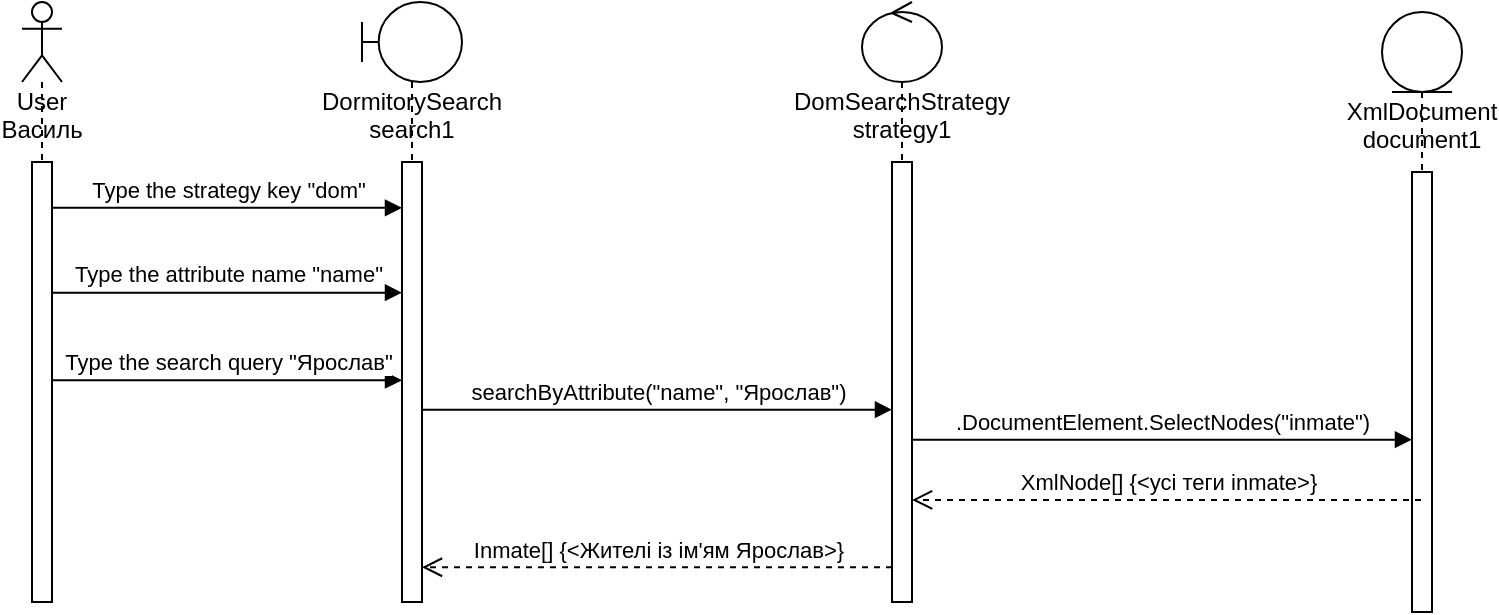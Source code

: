 <mxfile version="20.5.3" type="github"><diagram id="sZhpZpF25-qgMvBxShnq" name="Page-1"><mxGraphModel dx="275" dy="582" grid="1" gridSize="10" guides="1" tooltips="1" connect="1" arrows="1" fold="1" page="1" pageScale="1" pageWidth="827" pageHeight="1169" math="0" shadow="0"><root><mxCell id="0"/><mxCell id="1" parent="0"/><mxCell id="O87e_DDybgvRV85cyPPm-1" value="User Василь" style="shape=umlLifeline;participant=umlActor;perimeter=lifelinePerimeter;whiteSpace=wrap;html=1;container=1;collapsible=0;recursiveResize=0;verticalAlign=top;spacingTop=36;outlineConnect=0;" parent="1" vertex="1"><mxGeometry x="890" y="60" width="20" height="300" as="geometry"/></mxCell><mxCell id="O87e_DDybgvRV85cyPPm-2" value="" style="html=1;points=[];perimeter=orthogonalPerimeter;" parent="O87e_DDybgvRV85cyPPm-1" vertex="1"><mxGeometry x="5" y="80" width="10" height="220" as="geometry"/></mxCell><mxCell id="O87e_DDybgvRV85cyPPm-3" value="DormitorySearch search1" style="shape=umlLifeline;participant=umlBoundary;perimeter=lifelinePerimeter;whiteSpace=wrap;html=1;container=1;collapsible=0;recursiveResize=0;verticalAlign=top;spacingTop=36;outlineConnect=0;" parent="1" vertex="1"><mxGeometry x="1060" y="60" width="50" height="300" as="geometry"/></mxCell><mxCell id="O87e_DDybgvRV85cyPPm-4" value="" style="html=1;points=[];perimeter=orthogonalPerimeter;" parent="O87e_DDybgvRV85cyPPm-3" vertex="1"><mxGeometry x="20" y="80" width="10" height="220" as="geometry"/></mxCell><mxCell id="O87e_DDybgvRV85cyPPm-5" value="DomSearchStrategy strategy1" style="shape=umlLifeline;participant=umlControl;perimeter=lifelinePerimeter;whiteSpace=wrap;html=1;container=1;collapsible=0;recursiveResize=0;verticalAlign=top;spacingTop=36;outlineConnect=0;" parent="1" vertex="1"><mxGeometry x="1310" y="60" width="40" height="300" as="geometry"/></mxCell><mxCell id="O87e_DDybgvRV85cyPPm-6" value="" style="html=1;points=[];perimeter=orthogonalPerimeter;" parent="O87e_DDybgvRV85cyPPm-5" vertex="1"><mxGeometry x="15" y="80" width="10" height="220" as="geometry"/></mxCell><mxCell id="O87e_DDybgvRV85cyPPm-7" value="&lt;span style=&quot;text-align: left;&quot;&gt;XmlDocument document1&lt;/span&gt;" style="shape=umlLifeline;participant=umlEntity;perimeter=lifelinePerimeter;whiteSpace=wrap;html=1;container=1;collapsible=0;recursiveResize=0;verticalAlign=top;spacingTop=36;outlineConnect=0;" parent="1" vertex="1"><mxGeometry x="1570" y="65" width="40" height="300" as="geometry"/></mxCell><mxCell id="O87e_DDybgvRV85cyPPm-8" value="" style="html=1;points=[];perimeter=orthogonalPerimeter;" parent="O87e_DDybgvRV85cyPPm-7" vertex="1"><mxGeometry x="15" y="80" width="10" height="220" as="geometry"/></mxCell><mxCell id="O87e_DDybgvRV85cyPPm-9" value="Type the strategy key &quot;dom&quot;" style="html=1;verticalAlign=bottom;endArrow=block;rounded=0;exitX=1;exitY=0.104;exitDx=0;exitDy=0;exitPerimeter=0;" parent="1" source="O87e_DDybgvRV85cyPPm-2" target="O87e_DDybgvRV85cyPPm-4" edge="1"><mxGeometry width="80" relative="1" as="geometry"><mxPoint x="910" y="163" as="sourcePoint"/><mxPoint x="1070" y="160" as="targetPoint"/></mxGeometry></mxCell><mxCell id="O87e_DDybgvRV85cyPPm-10" value="Type the attribute name &quot;name&quot;" style="html=1;verticalAlign=bottom;endArrow=block;rounded=0;exitX=1;exitY=0.297;exitDx=0;exitDy=0;exitPerimeter=0;" parent="1" source="O87e_DDybgvRV85cyPPm-2" target="O87e_DDybgvRV85cyPPm-4" edge="1"><mxGeometry width="80" relative="1" as="geometry"><mxPoint x="990" y="160" as="sourcePoint"/><mxPoint x="1070" y="160" as="targetPoint"/></mxGeometry></mxCell><mxCell id="O87e_DDybgvRV85cyPPm-11" value="Type the search query &quot;Ярослав&quot;" style="html=1;verticalAlign=bottom;endArrow=block;rounded=0;exitX=1.002;exitY=0.496;exitDx=0;exitDy=0;exitPerimeter=0;" parent="1" source="O87e_DDybgvRV85cyPPm-2" target="O87e_DDybgvRV85cyPPm-4" edge="1"><mxGeometry width="80" relative="1" as="geometry"><mxPoint x="990" y="160" as="sourcePoint"/><mxPoint x="1070" y="160" as="targetPoint"/></mxGeometry></mxCell><mxCell id="O87e_DDybgvRV85cyPPm-12" value="searchByAttribute(&quot;name&quot;, &quot;Ярослав&quot;)" style="html=1;verticalAlign=bottom;endArrow=block;rounded=0;exitX=1.003;exitY=0.563;exitDx=0;exitDy=0;exitPerimeter=0;" parent="1" source="O87e_DDybgvRV85cyPPm-4" target="O87e_DDybgvRV85cyPPm-6" edge="1"><mxGeometry width="80" relative="1" as="geometry"><mxPoint x="1140" y="260" as="sourcePoint"/><mxPoint x="1220" y="260" as="targetPoint"/></mxGeometry></mxCell><mxCell id="O87e_DDybgvRV85cyPPm-13" value=".DocumentElement.SelectNodes(&quot;inmate&quot;)" style="html=1;verticalAlign=bottom;endArrow=block;rounded=0;exitX=0.997;exitY=0.631;exitDx=0;exitDy=0;exitPerimeter=0;" parent="1" source="O87e_DDybgvRV85cyPPm-6" target="O87e_DDybgvRV85cyPPm-8" edge="1"><mxGeometry width="80" relative="1" as="geometry"><mxPoint x="1310.0" y="299.43" as="sourcePoint"/><mxPoint x="1544.97" y="299.43" as="targetPoint"/></mxGeometry></mxCell><mxCell id="O87e_DDybgvRV85cyPPm-14" value="XmlNode[] {&amp;lt;усі теги inmate&amp;gt;}" style="html=1;verticalAlign=bottom;endArrow=open;dashed=1;endSize=8;rounded=0;entryX=1.005;entryY=0.768;entryDx=0;entryDy=0;entryPerimeter=0;" parent="1" source="O87e_DDybgvRV85cyPPm-7" target="O87e_DDybgvRV85cyPPm-6" edge="1"><mxGeometry relative="1" as="geometry"><mxPoint x="1490" y="330" as="sourcePoint"/><mxPoint x="1410" y="330" as="targetPoint"/></mxGeometry></mxCell><mxCell id="O87e_DDybgvRV85cyPPm-15" value="Inmate[] {&amp;lt;Жителі із ім'ям Ярослав&amp;gt;}" style="html=1;verticalAlign=bottom;endArrow=open;dashed=1;endSize=8;rounded=0;entryX=0.998;entryY=0.921;entryDx=0;entryDy=0;entryPerimeter=0;" parent="1" source="O87e_DDybgvRV85cyPPm-6" target="O87e_DDybgvRV85cyPPm-4" edge="1"><mxGeometry relative="1" as="geometry"><mxPoint x="1270" y="330" as="sourcePoint"/><mxPoint x="1190" y="330" as="targetPoint"/></mxGeometry></mxCell></root></mxGraphModel></diagram></mxfile>